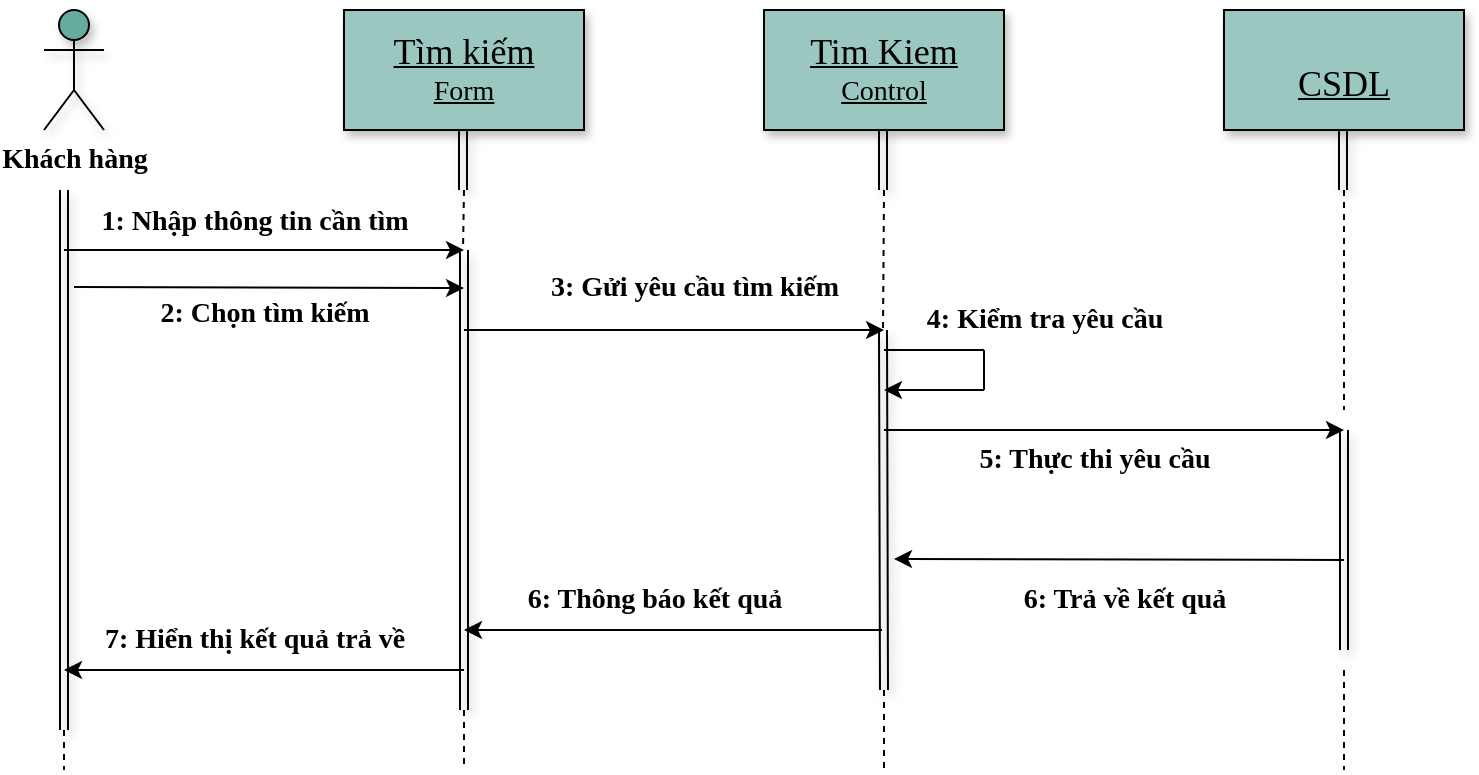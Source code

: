<mxfile version="20.6.2" type="device"><diagram id="tpXDQC3wDGQe80xshRwb" name="Trang-1"><mxGraphModel dx="1278" dy="521" grid="1" gridSize="10" guides="1" tooltips="1" connect="1" arrows="1" fold="1" page="1" pageScale="1" pageWidth="827" pageHeight="1169" math="0" shadow="0"><root><mxCell id="0"/><mxCell id="1" parent="0"/><mxCell id="wpG70tn_eKCsovnpWOi4-1" value="&lt;font face=&quot;Times New Roman&quot;&gt;&lt;span style=&quot;font-size: 14px;&quot;&gt;&lt;b&gt;Khách hàng&lt;/b&gt;&lt;/span&gt;&lt;/font&gt;" style="shape=umlActor;verticalLabelPosition=bottom;verticalAlign=top;html=1;outlineConnect=0;fillColor=#67AB9F;shadow=1;" vertex="1" parent="1"><mxGeometry x="100" y="110" width="30" height="60" as="geometry"/></mxCell><mxCell id="wpG70tn_eKCsovnpWOi4-2" value="&lt;font style=&quot;&quot; face=&quot;Times New Roman&quot;&gt;&lt;u style=&quot;&quot;&gt;&lt;font style=&quot;font-size: 18px;&quot;&gt;Tìm kiếm&lt;br&gt;&lt;/font&gt;&lt;span style=&quot;font-size: 14px;&quot;&gt;Form&lt;/span&gt;&lt;/u&gt;&lt;/font&gt;" style="rounded=0;whiteSpace=wrap;html=1;align=center;fillColor=#9AC7BF;shadow=1;" vertex="1" parent="1"><mxGeometry x="250" y="110" width="120" height="60" as="geometry"/></mxCell><mxCell id="wpG70tn_eKCsovnpWOi4-3" value="" style="shape=link;html=1;rounded=0;fillColor=#9AC7BF;shadow=1;" edge="1" parent="1"><mxGeometry width="100" relative="1" as="geometry"><mxPoint x="110" y="200" as="sourcePoint"/><mxPoint x="110" y="470" as="targetPoint"/></mxGeometry></mxCell><mxCell id="wpG70tn_eKCsovnpWOi4-4" value="" style="shape=link;html=1;rounded=0;shadow=1;" edge="1" parent="1"><mxGeometry width="100" relative="1" as="geometry"><mxPoint x="310" y="230" as="sourcePoint"/><mxPoint x="310" y="460" as="targetPoint"/></mxGeometry></mxCell><mxCell id="wpG70tn_eKCsovnpWOi4-5" value="" style="shape=link;html=1;rounded=0;shadow=1;" edge="1" parent="1"><mxGeometry width="100" relative="1" as="geometry"><mxPoint x="309.5" y="170" as="sourcePoint"/><mxPoint x="309.5" y="200" as="targetPoint"/></mxGeometry></mxCell><mxCell id="wpG70tn_eKCsovnpWOi4-6" value="" style="endArrow=classic;html=1;rounded=0;" edge="1" parent="1"><mxGeometry width="50" height="50" relative="1" as="geometry"><mxPoint x="110" y="230" as="sourcePoint"/><mxPoint x="310" y="230" as="targetPoint"/></mxGeometry></mxCell><mxCell id="wpG70tn_eKCsovnpWOi4-7" value="" style="shape=link;html=1;rounded=0;shadow=1;" edge="1" parent="1"><mxGeometry width="100" relative="1" as="geometry"><mxPoint x="519.5" y="270" as="sourcePoint"/><mxPoint x="520" y="450" as="targetPoint"/></mxGeometry></mxCell><mxCell id="wpG70tn_eKCsovnpWOi4-8" value="&lt;u style=&quot;font-family: &amp;quot;Times New Roman&amp;quot;;&quot;&gt;&lt;font style=&quot;font-size: 18px;&quot;&gt;Tim Kiem&lt;br&gt;&lt;/font&gt;&lt;/u&gt;&lt;span style=&quot;font-size: 14px;&quot;&gt;&lt;font face=&quot;Times New Roman&quot;&gt;&lt;u&gt;Control&lt;/u&gt;&lt;/font&gt;&lt;/span&gt;" style="rounded=0;whiteSpace=wrap;html=1;fillColor=#9AC7BF;shadow=1;" vertex="1" parent="1"><mxGeometry x="460" y="110" width="120" height="60" as="geometry"/></mxCell><mxCell id="wpG70tn_eKCsovnpWOi4-9" value="" style="endArrow=classic;html=1;rounded=0;" edge="1" parent="1"><mxGeometry width="50" height="50" relative="1" as="geometry"><mxPoint x="310" y="270" as="sourcePoint"/><mxPoint x="520" y="270" as="targetPoint"/></mxGeometry></mxCell><mxCell id="wpG70tn_eKCsovnpWOi4-10" value="" style="endArrow=classic;html=1;rounded=0;" edge="1" parent="1"><mxGeometry width="50" height="50" relative="1" as="geometry"><mxPoint x="519" y="420" as="sourcePoint"/><mxPoint x="310" y="420" as="targetPoint"/></mxGeometry></mxCell><mxCell id="wpG70tn_eKCsovnpWOi4-11" value="" style="shape=link;html=1;rounded=0;shadow=1;" edge="1" parent="1"><mxGeometry width="100" relative="1" as="geometry"><mxPoint x="519.5" y="170" as="sourcePoint"/><mxPoint x="519.5" y="200" as="targetPoint"/></mxGeometry></mxCell><mxCell id="wpG70tn_eKCsovnpWOi4-12" value="&lt;br&gt;&lt;font face=&quot;Times New Roman&quot;&gt;&lt;span style=&quot;font-size: 18px;&quot;&gt;&lt;u&gt;CSDL&lt;/u&gt;&lt;/span&gt;&lt;/font&gt;" style="rounded=0;whiteSpace=wrap;html=1;fillColor=#9AC7BF;shadow=1;" vertex="1" parent="1"><mxGeometry x="690" y="110" width="120" height="60" as="geometry"/></mxCell><mxCell id="wpG70tn_eKCsovnpWOi4-13" value="" style="shape=link;html=1;rounded=0;shadow=1;" edge="1" parent="1"><mxGeometry width="100" relative="1" as="geometry"><mxPoint x="749.5" y="170" as="sourcePoint"/><mxPoint x="749.5" y="200" as="targetPoint"/></mxGeometry></mxCell><mxCell id="wpG70tn_eKCsovnpWOi4-14" value="" style="shape=link;html=1;rounded=0;shadow=1;" edge="1" parent="1"><mxGeometry width="100" relative="1" as="geometry"><mxPoint x="750" y="320" as="sourcePoint"/><mxPoint x="750" y="430" as="targetPoint"/></mxGeometry></mxCell><mxCell id="wpG70tn_eKCsovnpWOi4-15" value="" style="endArrow=classic;html=1;rounded=0;" edge="1" parent="1"><mxGeometry width="50" height="50" relative="1" as="geometry"><mxPoint x="520" y="320" as="sourcePoint"/><mxPoint x="750" y="320" as="targetPoint"/></mxGeometry></mxCell><mxCell id="wpG70tn_eKCsovnpWOi4-16" value="" style="endArrow=classic;html=1;rounded=0;" edge="1" parent="1"><mxGeometry width="50" height="50" relative="1" as="geometry"><mxPoint x="750" y="385" as="sourcePoint"/><mxPoint x="525" y="384.5" as="targetPoint"/></mxGeometry></mxCell><mxCell id="wpG70tn_eKCsovnpWOi4-17" value="" style="endArrow=none;html=1;rounded=0;" edge="1" parent="1"><mxGeometry width="50" height="50" relative="1" as="geometry"><mxPoint x="520" y="280" as="sourcePoint"/><mxPoint x="570" y="280" as="targetPoint"/></mxGeometry></mxCell><mxCell id="wpG70tn_eKCsovnpWOi4-18" value="" style="endArrow=none;html=1;rounded=0;" edge="1" parent="1"><mxGeometry width="50" height="50" relative="1" as="geometry"><mxPoint x="570" y="280" as="sourcePoint"/><mxPoint x="570" y="300" as="targetPoint"/></mxGeometry></mxCell><mxCell id="wpG70tn_eKCsovnpWOi4-19" value="" style="endArrow=classic;html=1;rounded=0;" edge="1" parent="1"><mxGeometry width="50" height="50" relative="1" as="geometry"><mxPoint x="570" y="300" as="sourcePoint"/><mxPoint x="520" y="300" as="targetPoint"/></mxGeometry></mxCell><mxCell id="wpG70tn_eKCsovnpWOi4-20" value="" style="endArrow=none;dashed=1;html=1;rounded=0;" edge="1" parent="1"><mxGeometry width="50" height="50" relative="1" as="geometry"><mxPoint x="110" y="470" as="sourcePoint"/><mxPoint x="110" y="490" as="targetPoint"/></mxGeometry></mxCell><mxCell id="wpG70tn_eKCsovnpWOi4-21" value="" style="endArrow=none;dashed=1;html=1;rounded=0;" edge="1" parent="1"><mxGeometry width="50" height="50" relative="1" as="geometry"><mxPoint x="310" y="460" as="sourcePoint"/><mxPoint x="310" y="490" as="targetPoint"/></mxGeometry></mxCell><mxCell id="wpG70tn_eKCsovnpWOi4-22" value="" style="endArrow=none;dashed=1;html=1;rounded=0;" edge="1" parent="1"><mxGeometry width="50" height="50" relative="1" as="geometry"><mxPoint x="750" y="440" as="sourcePoint"/><mxPoint x="750" y="490" as="targetPoint"/></mxGeometry></mxCell><mxCell id="wpG70tn_eKCsovnpWOi4-23" value="" style="endArrow=none;dashed=1;html=1;rounded=0;" edge="1" parent="1"><mxGeometry width="50" height="50" relative="1" as="geometry"><mxPoint x="750" y="200" as="sourcePoint"/><mxPoint x="750" y="310" as="targetPoint"/></mxGeometry></mxCell><mxCell id="wpG70tn_eKCsovnpWOi4-24" value="" style="endArrow=none;dashed=1;html=1;rounded=0;" edge="1" parent="1"><mxGeometry width="50" height="50" relative="1" as="geometry"><mxPoint x="520" y="200" as="sourcePoint"/><mxPoint x="519.5" y="270" as="targetPoint"/></mxGeometry></mxCell><mxCell id="wpG70tn_eKCsovnpWOi4-25" value="" style="endArrow=none;dashed=1;html=1;rounded=0;" edge="1" parent="1"><mxGeometry width="50" height="50" relative="1" as="geometry"><mxPoint x="310" y="200" as="sourcePoint"/><mxPoint x="309.5" y="230" as="targetPoint"/></mxGeometry></mxCell><mxCell id="wpG70tn_eKCsovnpWOi4-26" value="&lt;font style=&quot;font-size: 14px;&quot;&gt;&lt;b&gt;1: Nhập thông tin cần tìm&lt;/b&gt;&lt;/font&gt;" style="text;html=1;align=center;verticalAlign=middle;resizable=0;points=[];autosize=1;strokeColor=none;fillColor=none;fontSize=18;fontFamily=Times New Roman;" vertex="1" parent="1"><mxGeometry x="115" y="194" width="180" height="40" as="geometry"/></mxCell><mxCell id="wpG70tn_eKCsovnpWOi4-27" value="&lt;b&gt;3: Gửi yêu cầu tìm kiếm&lt;/b&gt;" style="text;html=1;align=center;verticalAlign=middle;resizable=0;points=[];autosize=1;strokeColor=none;fillColor=none;fontSize=14;fontFamily=Times New Roman;" vertex="1" parent="1"><mxGeometry x="340" y="234" width="170" height="30" as="geometry"/></mxCell><mxCell id="wpG70tn_eKCsovnpWOi4-28" value="&lt;b&gt;6: Trả về kết quả&lt;/b&gt;" style="text;html=1;align=center;verticalAlign=middle;resizable=0;points=[];autosize=1;strokeColor=none;fillColor=none;fontSize=14;fontFamily=Times New Roman;" vertex="1" parent="1"><mxGeometry x="580" y="390" width="120" height="30" as="geometry"/></mxCell><mxCell id="wpG70tn_eKCsovnpWOi4-29" value="&lt;b&gt;4: Kiểm tra yêu cầu&lt;/b&gt;" style="text;html=1;align=center;verticalAlign=middle;resizable=0;points=[];autosize=1;strokeColor=none;fillColor=none;fontSize=14;fontFamily=Times New Roman;" vertex="1" parent="1"><mxGeometry x="530" y="250" width="140" height="30" as="geometry"/></mxCell><mxCell id="wpG70tn_eKCsovnpWOi4-30" value="&lt;b&gt;6: Thông báo kết quả&lt;/b&gt;" style="text;html=1;align=center;verticalAlign=middle;resizable=0;points=[];autosize=1;strokeColor=none;fillColor=none;fontSize=14;fontFamily=Times New Roman;" vertex="1" parent="1"><mxGeometry x="330" y="390" width="150" height="30" as="geometry"/></mxCell><mxCell id="wpG70tn_eKCsovnpWOi4-31" value="" style="endArrow=classic;html=1;rounded=0;fontFamily=Times New Roman;fontSize=14;" edge="1" parent="1"><mxGeometry width="50" height="50" relative="1" as="geometry"><mxPoint x="310" y="440" as="sourcePoint"/><mxPoint x="110" y="440" as="targetPoint"/></mxGeometry></mxCell><mxCell id="wpG70tn_eKCsovnpWOi4-32" value="&lt;b&gt;7: Hiển thị kết quả trả về&lt;/b&gt;" style="text;html=1;align=center;verticalAlign=middle;resizable=0;points=[];autosize=1;strokeColor=none;fillColor=none;fontSize=14;fontFamily=Times New Roman;" vertex="1" parent="1"><mxGeometry x="120" y="410" width="170" height="30" as="geometry"/></mxCell><mxCell id="wpG70tn_eKCsovnpWOi4-33" value="&lt;b&gt;5: Thực thi yêu cầu&lt;/b&gt;" style="text;html=1;align=center;verticalAlign=middle;resizable=0;points=[];autosize=1;strokeColor=none;fillColor=none;fontSize=14;fontFamily=Times New Roman;" vertex="1" parent="1"><mxGeometry x="555" y="320" width="140" height="30" as="geometry"/></mxCell><mxCell id="wpG70tn_eKCsovnpWOi4-34" value="" style="endArrow=none;dashed=1;html=1;rounded=0;" edge="1" parent="1"><mxGeometry width="50" height="50" relative="1" as="geometry"><mxPoint x="520" y="450" as="sourcePoint"/><mxPoint x="520" y="490" as="targetPoint"/></mxGeometry></mxCell><mxCell id="wpG70tn_eKCsovnpWOi4-36" value="" style="endArrow=classic;html=1;rounded=0;" edge="1" parent="1"><mxGeometry width="50" height="50" relative="1" as="geometry"><mxPoint x="115" y="248.5" as="sourcePoint"/><mxPoint x="310" y="249" as="targetPoint"/></mxGeometry></mxCell><mxCell id="wpG70tn_eKCsovnpWOi4-37" value="&lt;font style=&quot;font-size: 14px;&quot;&gt;&lt;b&gt;2: Chọn tìm kiếm&lt;/b&gt;&lt;/font&gt;" style="text;html=1;align=center;verticalAlign=middle;resizable=0;points=[];autosize=1;strokeColor=none;fillColor=none;fontSize=18;fontFamily=Times New Roman;" vertex="1" parent="1"><mxGeometry x="145" y="240" width="130" height="40" as="geometry"/></mxCell></root></mxGraphModel></diagram></mxfile>